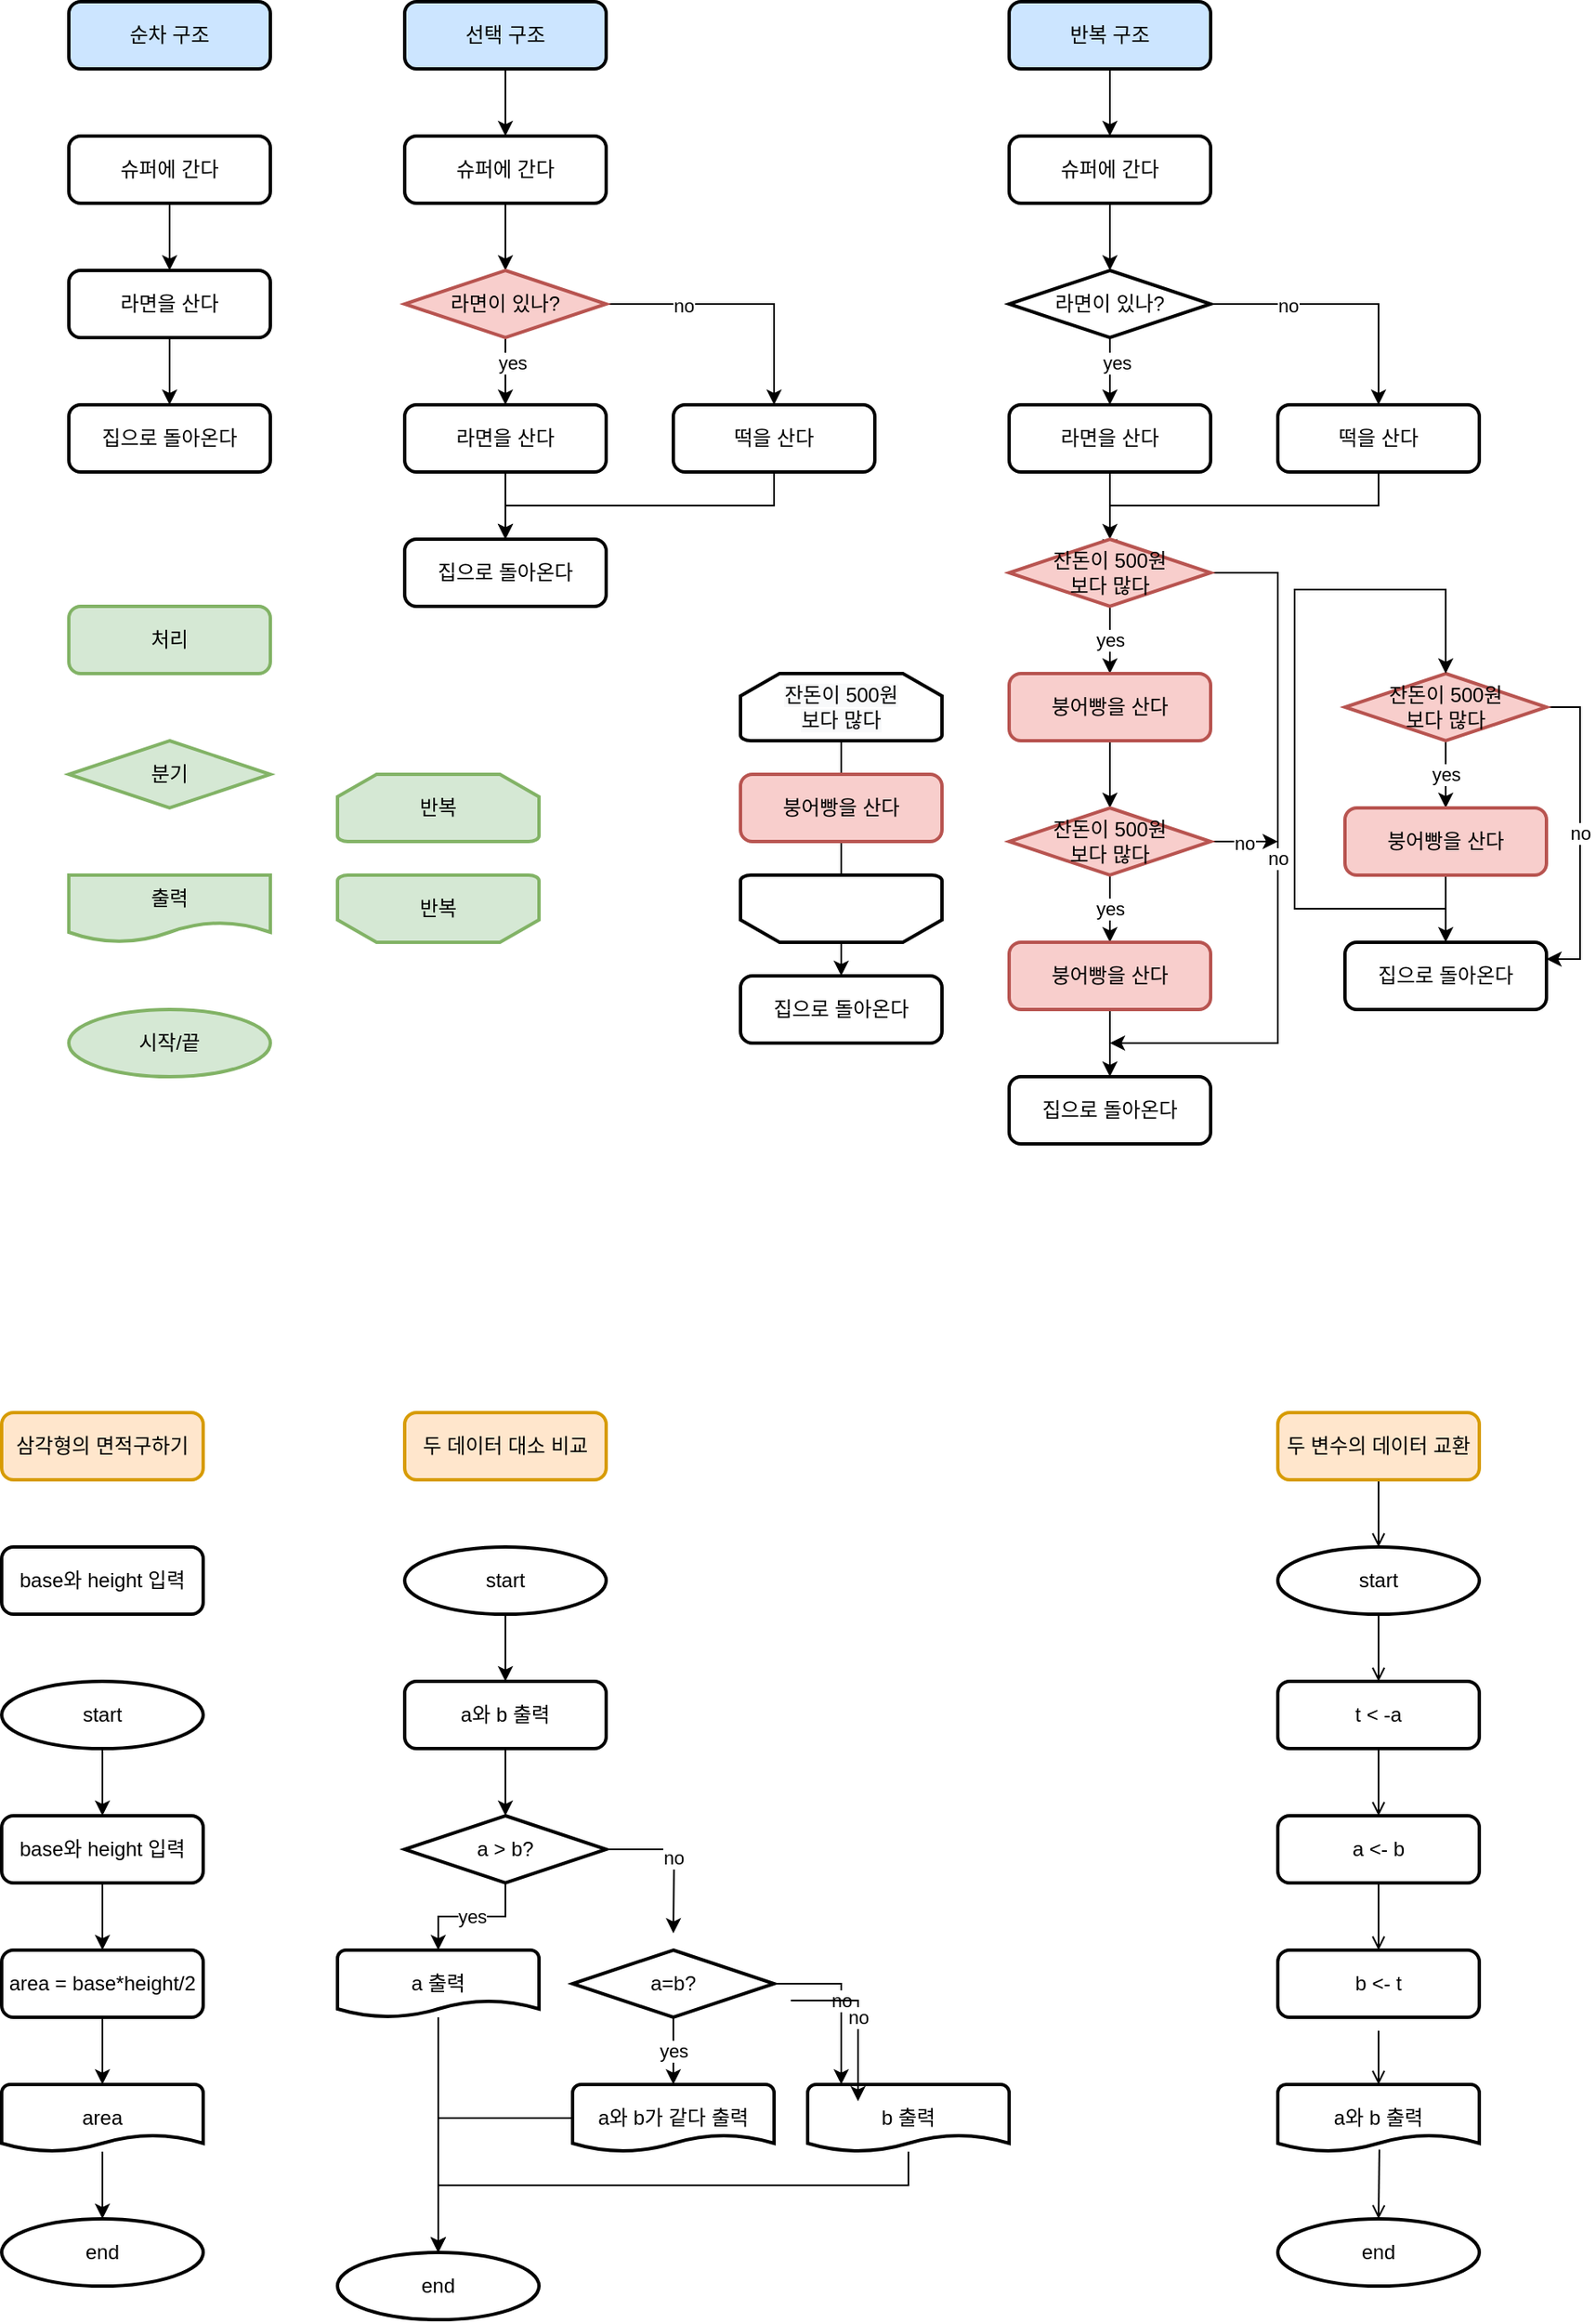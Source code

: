 <mxfile version="16.5.3" type="github">
  <diagram id="IsGRiiZS16t_pL72Zqq2" name="Page-1">
    <mxGraphModel dx="3515" dy="1883" grid="1" gridSize="10" guides="1" tooltips="1" connect="1" arrows="1" fold="1" page="1" pageScale="1" pageWidth="1169" pageHeight="827" math="0" shadow="0">
      <root>
        <mxCell id="0" />
        <mxCell id="1" parent="0" />
        <mxCell id="38eZuB5VC2__nTBsD_uU-4" style="edgeStyle=orthogonalEdgeStyle;rounded=0;orthogonalLoop=1;jettySize=auto;html=1;" parent="1" source="38eZuB5VC2__nTBsD_uU-1" target="38eZuB5VC2__nTBsD_uU-2" edge="1">
          <mxGeometry relative="1" as="geometry" />
        </mxCell>
        <mxCell id="38eZuB5VC2__nTBsD_uU-1" value="슈퍼에 간다" style="rounded=1;whiteSpace=wrap;html=1;absoluteArcSize=1;arcSize=14;strokeWidth=2;" parent="1" vertex="1">
          <mxGeometry x="80" y="120" width="120" height="40" as="geometry" />
        </mxCell>
        <mxCell id="38eZuB5VC2__nTBsD_uU-5" style="edgeStyle=orthogonalEdgeStyle;rounded=0;orthogonalLoop=1;jettySize=auto;html=1;entryX=0.5;entryY=0;entryDx=0;entryDy=0;" parent="1" source="38eZuB5VC2__nTBsD_uU-2" target="38eZuB5VC2__nTBsD_uU-3" edge="1">
          <mxGeometry relative="1" as="geometry" />
        </mxCell>
        <mxCell id="38eZuB5VC2__nTBsD_uU-2" value="라면을 산다" style="rounded=1;whiteSpace=wrap;html=1;absoluteArcSize=1;arcSize=14;strokeWidth=2;" parent="1" vertex="1">
          <mxGeometry x="80" y="200" width="120" height="40" as="geometry" />
        </mxCell>
        <mxCell id="38eZuB5VC2__nTBsD_uU-3" value="집으로 돌아온다" style="rounded=1;whiteSpace=wrap;html=1;absoluteArcSize=1;arcSize=14;strokeWidth=2;" parent="1" vertex="1">
          <mxGeometry x="80" y="280" width="120" height="40" as="geometry" />
        </mxCell>
        <mxCell id="38eZuB5VC2__nTBsD_uU-6" value="순차 구조" style="rounded=1;whiteSpace=wrap;html=1;absoluteArcSize=1;arcSize=14;strokeWidth=2;fillColor=#CCE5FF;" parent="1" vertex="1">
          <mxGeometry x="80" y="40" width="120" height="40" as="geometry" />
        </mxCell>
        <mxCell id="38eZuB5VC2__nTBsD_uU-20" value="" style="edgeStyle=orthogonalEdgeStyle;rounded=0;orthogonalLoop=1;jettySize=auto;html=1;" parent="1" source="38eZuB5VC2__nTBsD_uU-7" target="38eZuB5VC2__nTBsD_uU-15" edge="1">
          <mxGeometry relative="1" as="geometry" />
        </mxCell>
        <mxCell id="38eZuB5VC2__nTBsD_uU-7" value="선택 구조" style="rounded=1;whiteSpace=wrap;html=1;absoluteArcSize=1;arcSize=14;strokeWidth=2;fillColor=#CCE5FF;" parent="1" vertex="1">
          <mxGeometry x="280" y="40" width="120" height="40" as="geometry" />
        </mxCell>
        <mxCell id="38eZuB5VC2__nTBsD_uU-21" value="" style="edgeStyle=orthogonalEdgeStyle;rounded=0;orthogonalLoop=1;jettySize=auto;html=1;" parent="1" source="38eZuB5VC2__nTBsD_uU-15" target="38eZuB5VC2__nTBsD_uU-19" edge="1">
          <mxGeometry relative="1" as="geometry" />
        </mxCell>
        <mxCell id="38eZuB5VC2__nTBsD_uU-15" value="슈퍼에 간다" style="rounded=1;whiteSpace=wrap;html=1;absoluteArcSize=1;arcSize=14;strokeWidth=2;" parent="1" vertex="1">
          <mxGeometry x="280" y="120" width="120" height="40" as="geometry" />
        </mxCell>
        <mxCell id="38eZuB5VC2__nTBsD_uU-16" style="edgeStyle=orthogonalEdgeStyle;rounded=0;orthogonalLoop=1;jettySize=auto;html=1;entryX=0.5;entryY=0;entryDx=0;entryDy=0;" parent="1" source="38eZuB5VC2__nTBsD_uU-17" target="38eZuB5VC2__nTBsD_uU-18" edge="1">
          <mxGeometry relative="1" as="geometry" />
        </mxCell>
        <mxCell id="38eZuB5VC2__nTBsD_uU-17" value="라면을 산다" style="rounded=1;whiteSpace=wrap;html=1;absoluteArcSize=1;arcSize=14;strokeWidth=2;" parent="1" vertex="1">
          <mxGeometry x="280" y="280" width="120" height="40" as="geometry" />
        </mxCell>
        <mxCell id="38eZuB5VC2__nTBsD_uU-18" value="집으로 돌아온다" style="rounded=1;whiteSpace=wrap;html=1;absoluteArcSize=1;arcSize=14;strokeWidth=2;" parent="1" vertex="1">
          <mxGeometry x="280" y="360" width="120" height="40" as="geometry" />
        </mxCell>
        <mxCell id="38eZuB5VC2__nTBsD_uU-22" value="" style="edgeStyle=orthogonalEdgeStyle;rounded=0;orthogonalLoop=1;jettySize=auto;html=1;" parent="1" source="38eZuB5VC2__nTBsD_uU-19" target="38eZuB5VC2__nTBsD_uU-17" edge="1">
          <mxGeometry relative="1" as="geometry" />
        </mxCell>
        <mxCell id="38eZuB5VC2__nTBsD_uU-27" value="yes" style="edgeLabel;html=1;align=center;verticalAlign=middle;resizable=0;points=[];" parent="38eZuB5VC2__nTBsD_uU-22" vertex="1" connectable="0">
          <mxGeometry x="-0.275" y="4" relative="1" as="geometry">
            <mxPoint as="offset" />
          </mxGeometry>
        </mxCell>
        <mxCell id="38eZuB5VC2__nTBsD_uU-25" value="" style="edgeStyle=orthogonalEdgeStyle;rounded=0;orthogonalLoop=1;jettySize=auto;html=1;entryX=0.5;entryY=0;entryDx=0;entryDy=0;" parent="1" source="38eZuB5VC2__nTBsD_uU-19" target="38eZuB5VC2__nTBsD_uU-23" edge="1">
          <mxGeometry relative="1" as="geometry">
            <mxPoint x="500" y="220" as="targetPoint" />
          </mxGeometry>
        </mxCell>
        <mxCell id="38eZuB5VC2__nTBsD_uU-26" value="no" style="edgeLabel;html=1;align=center;verticalAlign=middle;resizable=0;points=[];" parent="38eZuB5VC2__nTBsD_uU-25" vertex="1" connectable="0">
          <mxGeometry x="-0.425" relative="1" as="geometry">
            <mxPoint y="1" as="offset" />
          </mxGeometry>
        </mxCell>
        <mxCell id="38eZuB5VC2__nTBsD_uU-19" value="라면이 있나?" style="strokeWidth=2;html=1;shape=mxgraph.flowchart.decision;whiteSpace=wrap;fillColor=#f8cecc;strokeColor=#b85450;" parent="1" vertex="1">
          <mxGeometry x="280" y="200" width="120" height="40" as="geometry" />
        </mxCell>
        <mxCell id="38eZuB5VC2__nTBsD_uU-28" style="edgeStyle=orthogonalEdgeStyle;rounded=0;orthogonalLoop=1;jettySize=auto;html=1;" parent="1" source="38eZuB5VC2__nTBsD_uU-23" target="38eZuB5VC2__nTBsD_uU-18" edge="1">
          <mxGeometry relative="1" as="geometry">
            <Array as="points">
              <mxPoint x="500" y="340" />
              <mxPoint x="340" y="340" />
            </Array>
          </mxGeometry>
        </mxCell>
        <mxCell id="38eZuB5VC2__nTBsD_uU-23" value="떡을 산다" style="rounded=1;whiteSpace=wrap;html=1;absoluteArcSize=1;arcSize=14;strokeWidth=2;" parent="1" vertex="1">
          <mxGeometry x="440" y="280" width="120" height="40" as="geometry" />
        </mxCell>
        <mxCell id="38eZuB5VC2__nTBsD_uU-30" value="" style="edgeStyle=orthogonalEdgeStyle;rounded=0;orthogonalLoop=1;jettySize=auto;html=1;" parent="1" source="38eZuB5VC2__nTBsD_uU-31" target="38eZuB5VC2__nTBsD_uU-33" edge="1">
          <mxGeometry relative="1" as="geometry" />
        </mxCell>
        <mxCell id="38eZuB5VC2__nTBsD_uU-31" value="반복 구조" style="rounded=1;whiteSpace=wrap;html=1;absoluteArcSize=1;arcSize=14;strokeWidth=2;fillColor=#CCE5FF;" parent="1" vertex="1">
          <mxGeometry x="640" y="40" width="120" height="40" as="geometry" />
        </mxCell>
        <mxCell id="38eZuB5VC2__nTBsD_uU-32" value="" style="edgeStyle=orthogonalEdgeStyle;rounded=0;orthogonalLoop=1;jettySize=auto;html=1;" parent="1" source="38eZuB5VC2__nTBsD_uU-33" target="38eZuB5VC2__nTBsD_uU-41" edge="1">
          <mxGeometry relative="1" as="geometry" />
        </mxCell>
        <mxCell id="38eZuB5VC2__nTBsD_uU-33" value="슈퍼에 간다" style="rounded=1;whiteSpace=wrap;html=1;absoluteArcSize=1;arcSize=14;strokeWidth=2;" parent="1" vertex="1">
          <mxGeometry x="640" y="120" width="120" height="40" as="geometry" />
        </mxCell>
        <mxCell id="38eZuB5VC2__nTBsD_uU-47" value="" style="edgeStyle=orthogonalEdgeStyle;rounded=0;orthogonalLoop=1;jettySize=auto;html=1;" parent="1" source="38eZuB5VC2__nTBsD_uU-35" target="38eZuB5VC2__nTBsD_uU-45" edge="1">
          <mxGeometry relative="1" as="geometry" />
        </mxCell>
        <mxCell id="38eZuB5VC2__nTBsD_uU-35" value="라면을 산다" style="rounded=1;whiteSpace=wrap;html=1;absoluteArcSize=1;arcSize=14;strokeWidth=2;" parent="1" vertex="1">
          <mxGeometry x="640" y="280" width="120" height="40" as="geometry" />
        </mxCell>
        <mxCell id="38eZuB5VC2__nTBsD_uU-37" value="" style="edgeStyle=orthogonalEdgeStyle;rounded=0;orthogonalLoop=1;jettySize=auto;html=1;" parent="1" source="38eZuB5VC2__nTBsD_uU-41" target="38eZuB5VC2__nTBsD_uU-35" edge="1">
          <mxGeometry relative="1" as="geometry" />
        </mxCell>
        <mxCell id="38eZuB5VC2__nTBsD_uU-38" value="yes" style="edgeLabel;html=1;align=center;verticalAlign=middle;resizable=0;points=[];" parent="38eZuB5VC2__nTBsD_uU-37" vertex="1" connectable="0">
          <mxGeometry x="-0.275" y="4" relative="1" as="geometry">
            <mxPoint as="offset" />
          </mxGeometry>
        </mxCell>
        <mxCell id="38eZuB5VC2__nTBsD_uU-39" value="" style="edgeStyle=orthogonalEdgeStyle;rounded=0;orthogonalLoop=1;jettySize=auto;html=1;entryX=0.5;entryY=0;entryDx=0;entryDy=0;" parent="1" source="38eZuB5VC2__nTBsD_uU-41" target="38eZuB5VC2__nTBsD_uU-43" edge="1">
          <mxGeometry relative="1" as="geometry">
            <mxPoint x="860" y="220" as="targetPoint" />
          </mxGeometry>
        </mxCell>
        <mxCell id="38eZuB5VC2__nTBsD_uU-40" value="no" style="edgeLabel;html=1;align=center;verticalAlign=middle;resizable=0;points=[];" parent="38eZuB5VC2__nTBsD_uU-39" vertex="1" connectable="0">
          <mxGeometry x="-0.425" relative="1" as="geometry">
            <mxPoint y="1" as="offset" />
          </mxGeometry>
        </mxCell>
        <mxCell id="38eZuB5VC2__nTBsD_uU-41" value="라면이 있나?" style="strokeWidth=2;html=1;shape=mxgraph.flowchart.decision;whiteSpace=wrap;" parent="1" vertex="1">
          <mxGeometry x="640" y="200" width="120" height="40" as="geometry" />
        </mxCell>
        <mxCell id="38eZuB5VC2__nTBsD_uU-42" style="edgeStyle=orthogonalEdgeStyle;rounded=0;orthogonalLoop=1;jettySize=auto;html=1;" parent="1" source="38eZuB5VC2__nTBsD_uU-43" edge="1">
          <mxGeometry relative="1" as="geometry">
            <Array as="points">
              <mxPoint x="860" y="340" />
              <mxPoint x="700" y="340" />
            </Array>
            <mxPoint x="700" y="369" as="targetPoint" />
          </mxGeometry>
        </mxCell>
        <mxCell id="38eZuB5VC2__nTBsD_uU-43" value="떡을 산다" style="rounded=1;whiteSpace=wrap;html=1;absoluteArcSize=1;arcSize=14;strokeWidth=2;" parent="1" vertex="1">
          <mxGeometry x="800" y="280" width="120" height="40" as="geometry" />
        </mxCell>
        <mxCell id="38eZuB5VC2__nTBsD_uU-50" value="yes" style="edgeStyle=orthogonalEdgeStyle;rounded=0;orthogonalLoop=1;jettySize=auto;html=1;" parent="1" source="38eZuB5VC2__nTBsD_uU-45" target="38eZuB5VC2__nTBsD_uU-48" edge="1">
          <mxGeometry relative="1" as="geometry" />
        </mxCell>
        <mxCell id="38eZuB5VC2__nTBsD_uU-69" value="no" style="edgeStyle=orthogonalEdgeStyle;rounded=0;orthogonalLoop=1;jettySize=auto;html=1;" parent="1" source="38eZuB5VC2__nTBsD_uU-45" edge="1">
          <mxGeometry relative="1" as="geometry">
            <mxPoint x="700" y="660" as="targetPoint" />
            <Array as="points">
              <mxPoint x="800" y="380" />
              <mxPoint x="800" y="660" />
            </Array>
          </mxGeometry>
        </mxCell>
        <mxCell id="38eZuB5VC2__nTBsD_uU-45" value="잔돈이 500원&lt;br&gt;보다 많다" style="strokeWidth=2;html=1;shape=mxgraph.flowchart.decision;whiteSpace=wrap;fillColor=#f8cecc;strokeColor=#b85450;" parent="1" vertex="1">
          <mxGeometry x="640" y="360" width="120" height="40" as="geometry" />
        </mxCell>
        <mxCell id="38eZuB5VC2__nTBsD_uU-61" value="" style="edgeStyle=orthogonalEdgeStyle;rounded=0;orthogonalLoop=1;jettySize=auto;html=1;" parent="1" source="38eZuB5VC2__nTBsD_uU-48" target="38eZuB5VC2__nTBsD_uU-60" edge="1">
          <mxGeometry relative="1" as="geometry" />
        </mxCell>
        <mxCell id="38eZuB5VC2__nTBsD_uU-48" value="붕어빵을 산다" style="rounded=1;whiteSpace=wrap;html=1;absoluteArcSize=1;arcSize=14;strokeWidth=2;fillColor=#f8cecc;strokeColor=#b85450;" parent="1" vertex="1">
          <mxGeometry x="640" y="440" width="120" height="40" as="geometry" />
        </mxCell>
        <mxCell id="38eZuB5VC2__nTBsD_uU-49" value="집으로 돌아온다" style="rounded=1;whiteSpace=wrap;html=1;absoluteArcSize=1;arcSize=14;strokeWidth=2;" parent="1" vertex="1">
          <mxGeometry x="640" y="680" width="120" height="40" as="geometry" />
        </mxCell>
        <mxCell id="38eZuB5VC2__nTBsD_uU-63" value="yes" style="edgeStyle=orthogonalEdgeStyle;rounded=0;orthogonalLoop=1;jettySize=auto;html=1;" parent="1" source="38eZuB5VC2__nTBsD_uU-60" target="38eZuB5VC2__nTBsD_uU-62" edge="1">
          <mxGeometry relative="1" as="geometry" />
        </mxCell>
        <mxCell id="38eZuB5VC2__nTBsD_uU-66" value="no" style="edgeStyle=orthogonalEdgeStyle;rounded=0;orthogonalLoop=1;jettySize=auto;html=1;" parent="1" source="38eZuB5VC2__nTBsD_uU-60" edge="1">
          <mxGeometry relative="1" as="geometry">
            <mxPoint x="800" y="540" as="targetPoint" />
          </mxGeometry>
        </mxCell>
        <mxCell id="38eZuB5VC2__nTBsD_uU-60" value="잔돈이 500원&lt;br&gt;보다 많다" style="strokeWidth=2;html=1;shape=mxgraph.flowchart.decision;whiteSpace=wrap;fillColor=#f8cecc;strokeColor=#b85450;" parent="1" vertex="1">
          <mxGeometry x="640" y="520" width="120" height="40" as="geometry" />
        </mxCell>
        <mxCell id="38eZuB5VC2__nTBsD_uU-64" value="" style="edgeStyle=orthogonalEdgeStyle;rounded=0;orthogonalLoop=1;jettySize=auto;html=1;" parent="1" source="38eZuB5VC2__nTBsD_uU-62" target="38eZuB5VC2__nTBsD_uU-49" edge="1">
          <mxGeometry relative="1" as="geometry" />
        </mxCell>
        <mxCell id="38eZuB5VC2__nTBsD_uU-62" value="붕어빵을 산다" style="rounded=1;whiteSpace=wrap;html=1;absoluteArcSize=1;arcSize=14;strokeWidth=2;fillColor=#f8cecc;strokeColor=#b85450;" parent="1" vertex="1">
          <mxGeometry x="640" y="600" width="120" height="40" as="geometry" />
        </mxCell>
        <mxCell id="38eZuB5VC2__nTBsD_uU-74" value="no" style="edgeStyle=orthogonalEdgeStyle;rounded=0;orthogonalLoop=1;jettySize=auto;html=1;entryX=1;entryY=0.25;entryDx=0;entryDy=0;" parent="1" source="38eZuB5VC2__nTBsD_uU-70" target="38eZuB5VC2__nTBsD_uU-72" edge="1">
          <mxGeometry relative="1" as="geometry">
            <Array as="points">
              <mxPoint x="980" y="460" />
              <mxPoint x="980" y="610" />
            </Array>
          </mxGeometry>
        </mxCell>
        <mxCell id="38eZuB5VC2__nTBsD_uU-75" value="yes" style="edgeStyle=orthogonalEdgeStyle;rounded=0;orthogonalLoop=1;jettySize=auto;html=1;" parent="1" source="38eZuB5VC2__nTBsD_uU-70" target="38eZuB5VC2__nTBsD_uU-71" edge="1">
          <mxGeometry relative="1" as="geometry" />
        </mxCell>
        <mxCell id="38eZuB5VC2__nTBsD_uU-70" value="잔돈이 500원&lt;br&gt;보다 많다" style="strokeWidth=2;html=1;shape=mxgraph.flowchart.decision;whiteSpace=wrap;fillColor=#f8cecc;strokeColor=#b85450;" parent="1" vertex="1">
          <mxGeometry x="840" y="440" width="120" height="40" as="geometry" />
        </mxCell>
        <mxCell id="38eZuB5VC2__nTBsD_uU-73" style="edgeStyle=orthogonalEdgeStyle;rounded=0;orthogonalLoop=1;jettySize=auto;html=1;exitX=0.5;exitY=1;exitDx=0;exitDy=0;entryX=0.5;entryY=0;entryDx=0;entryDy=0;entryPerimeter=0;" parent="1" source="38eZuB5VC2__nTBsD_uU-71" target="38eZuB5VC2__nTBsD_uU-70" edge="1">
          <mxGeometry relative="1" as="geometry">
            <mxPoint x="910" y="430" as="targetPoint" />
            <Array as="points">
              <mxPoint x="900" y="580" />
              <mxPoint x="810" y="580" />
              <mxPoint x="810" y="390" />
              <mxPoint x="900" y="390" />
            </Array>
          </mxGeometry>
        </mxCell>
        <mxCell id="38eZuB5VC2__nTBsD_uU-77" value="" style="edgeStyle=orthogonalEdgeStyle;rounded=0;orthogonalLoop=1;jettySize=auto;html=1;" parent="1" source="38eZuB5VC2__nTBsD_uU-71" target="38eZuB5VC2__nTBsD_uU-72" edge="1">
          <mxGeometry relative="1" as="geometry" />
        </mxCell>
        <mxCell id="38eZuB5VC2__nTBsD_uU-71" value="붕어빵을 산다" style="rounded=1;whiteSpace=wrap;html=1;absoluteArcSize=1;arcSize=14;strokeWidth=2;fillColor=#f8cecc;strokeColor=#b85450;" parent="1" vertex="1">
          <mxGeometry x="840" y="520" width="120" height="40" as="geometry" />
        </mxCell>
        <mxCell id="38eZuB5VC2__nTBsD_uU-72" value="집으로 돌아온다" style="rounded=1;whiteSpace=wrap;html=1;absoluteArcSize=1;arcSize=14;strokeWidth=2;" parent="1" vertex="1">
          <mxGeometry x="840" y="600" width="120" height="40" as="geometry" />
        </mxCell>
        <mxCell id="38eZuB5VC2__nTBsD_uU-82" style="edgeStyle=orthogonalEdgeStyle;rounded=0;orthogonalLoop=1;jettySize=auto;html=1;" parent="1" source="38eZuB5VC2__nTBsD_uU-78" target="38eZuB5VC2__nTBsD_uU-81" edge="1">
          <mxGeometry relative="1" as="geometry" />
        </mxCell>
        <mxCell id="38eZuB5VC2__nTBsD_uU-78" value="&lt;meta charset=&quot;utf-8&quot;&gt;&lt;span style=&quot;color: rgb(0, 0, 0); font-family: helvetica; font-size: 12px; font-style: normal; font-weight: 400; letter-spacing: normal; text-align: center; text-indent: 0px; text-transform: none; word-spacing: 0px; background-color: rgb(248, 249, 250); display: inline; float: none;&quot;&gt;잔돈이 500원&lt;/span&gt;&lt;br style=&quot;color: rgb(0, 0, 0); font-family: helvetica; font-size: 12px; font-style: normal; font-weight: 400; letter-spacing: normal; text-align: center; text-indent: 0px; text-transform: none; word-spacing: 0px; background-color: rgb(248, 249, 250);&quot;&gt;&lt;span style=&quot;color: rgb(0, 0, 0); font-family: helvetica; font-size: 12px; font-style: normal; font-weight: 400; letter-spacing: normal; text-align: center; text-indent: 0px; text-transform: none; word-spacing: 0px; background-color: rgb(248, 249, 250); display: inline; float: none;&quot;&gt;보다 많다&lt;/span&gt;" style="strokeWidth=2;html=1;shape=mxgraph.flowchart.loop_limit;whiteSpace=wrap;fillColor=#FFFFFF;" parent="1" vertex="1">
          <mxGeometry x="480" y="440" width="120" height="40" as="geometry" />
        </mxCell>
        <mxCell id="38eZuB5VC2__nTBsD_uU-79" value="" style="strokeWidth=2;html=1;shape=mxgraph.flowchart.loop_limit;whiteSpace=wrap;fillColor=#FFFFFF;direction=west;" parent="1" vertex="1">
          <mxGeometry x="480" y="560" width="120" height="40" as="geometry" />
        </mxCell>
        <mxCell id="38eZuB5VC2__nTBsD_uU-80" value="붕어빵을 산다" style="rounded=1;whiteSpace=wrap;html=1;absoluteArcSize=1;arcSize=14;strokeWidth=2;fillColor=#f8cecc;strokeColor=#b85450;" parent="1" vertex="1">
          <mxGeometry x="480" y="500" width="120" height="40" as="geometry" />
        </mxCell>
        <mxCell id="38eZuB5VC2__nTBsD_uU-81" value="집으로 돌아온다" style="rounded=1;whiteSpace=wrap;html=1;absoluteArcSize=1;arcSize=14;strokeWidth=2;" parent="1" vertex="1">
          <mxGeometry x="480" y="620" width="120" height="40" as="geometry" />
        </mxCell>
        <mxCell id="38eZuB5VC2__nTBsD_uU-83" value="처리" style="rounded=1;whiteSpace=wrap;html=1;absoluteArcSize=1;arcSize=14;strokeWidth=2;fillColor=#d5e8d4;strokeColor=#82b366;" parent="1" vertex="1">
          <mxGeometry x="80" y="400" width="120" height="40" as="geometry" />
        </mxCell>
        <mxCell id="38eZuB5VC2__nTBsD_uU-84" value="&lt;font face=&quot;helvetica&quot;&gt;반복&lt;/font&gt;" style="strokeWidth=2;html=1;shape=mxgraph.flowchart.loop_limit;whiteSpace=wrap;fillColor=#d5e8d4;strokeColor=#82b366;" parent="1" vertex="1">
          <mxGeometry x="240" y="500" width="120" height="40" as="geometry" />
        </mxCell>
        <mxCell id="38eZuB5VC2__nTBsD_uU-85" value="분기" style="strokeWidth=2;html=1;shape=mxgraph.flowchart.decision;whiteSpace=wrap;fillColor=#d5e8d4;strokeColor=#82b366;" parent="1" vertex="1">
          <mxGeometry x="80" y="480" width="120" height="40" as="geometry" />
        </mxCell>
        <mxCell id="38eZuB5VC2__nTBsD_uU-86" value="출력" style="shape=document;whiteSpace=wrap;html=1;boundedLbl=1;strokeColor=#82b366;fillColor=#d5e8d4;strokeWidth=2;" parent="1" vertex="1">
          <mxGeometry x="80" y="560" width="120" height="40" as="geometry" />
        </mxCell>
        <mxCell id="38eZuB5VC2__nTBsD_uU-87" value="시작/끝" style="ellipse;whiteSpace=wrap;html=1;strokeColor=#82b366;strokeWidth=2;fillColor=#d5e8d4;" parent="1" vertex="1">
          <mxGeometry x="80" y="640" width="120" height="40" as="geometry" />
        </mxCell>
        <mxCell id="38eZuB5VC2__nTBsD_uU-88" value="&lt;font face=&quot;helvetica&quot;&gt;반복&lt;/font&gt;" style="strokeWidth=2;html=1;shape=mxgraph.flowchart.loop_limit;whiteSpace=wrap;fillColor=#d5e8d4;strokeColor=#82b366;direction=west;" parent="1" vertex="1">
          <mxGeometry x="240" y="560" width="120" height="40" as="geometry" />
        </mxCell>
        <mxCell id="Lt2TDRPBglZfImKO7pkN-1" value="" style="edgeStyle=orthogonalEdgeStyle;rounded=0;orthogonalLoop=1;jettySize=auto;html=1;" parent="1" source="Lt2TDRPBglZfImKO7pkN-2" target="Lt2TDRPBglZfImKO7pkN-4" edge="1">
          <mxGeometry relative="1" as="geometry" />
        </mxCell>
        <mxCell id="Lt2TDRPBglZfImKO7pkN-2" value="start" style="strokeWidth=2;html=1;shape=mxgraph.flowchart.start_2;whiteSpace=wrap;" parent="1" vertex="1">
          <mxGeometry x="40" y="1040" width="120" height="40" as="geometry" />
        </mxCell>
        <mxCell id="Lt2TDRPBglZfImKO7pkN-3" value="" style="edgeStyle=orthogonalEdgeStyle;rounded=0;orthogonalLoop=1;jettySize=auto;html=1;" parent="1" source="Lt2TDRPBglZfImKO7pkN-4" target="Lt2TDRPBglZfImKO7pkN-6" edge="1">
          <mxGeometry relative="1" as="geometry" />
        </mxCell>
        <mxCell id="Lt2TDRPBglZfImKO7pkN-4" value="base와 height 입력" style="rounded=1;whiteSpace=wrap;html=1;absoluteArcSize=1;arcSize=14;strokeWidth=2;" parent="1" vertex="1">
          <mxGeometry x="40" y="1120" width="120" height="40" as="geometry" />
        </mxCell>
        <mxCell id="Lt2TDRPBglZfImKO7pkN-5" value="" style="edgeStyle=orthogonalEdgeStyle;rounded=0;orthogonalLoop=1;jettySize=auto;html=1;" parent="1" source="Lt2TDRPBglZfImKO7pkN-6" target="Lt2TDRPBglZfImKO7pkN-8" edge="1">
          <mxGeometry relative="1" as="geometry" />
        </mxCell>
        <mxCell id="Lt2TDRPBglZfImKO7pkN-6" value="area = base*height/2" style="rounded=1;whiteSpace=wrap;html=1;absoluteArcSize=1;arcSize=14;strokeWidth=2;" parent="1" vertex="1">
          <mxGeometry x="40" y="1200" width="120" height="40" as="geometry" />
        </mxCell>
        <mxCell id="Lt2TDRPBglZfImKO7pkN-7" value="" style="edgeStyle=orthogonalEdgeStyle;rounded=0;orthogonalLoop=1;jettySize=auto;html=1;" parent="1" source="Lt2TDRPBglZfImKO7pkN-8" target="Lt2TDRPBglZfImKO7pkN-9" edge="1">
          <mxGeometry relative="1" as="geometry" />
        </mxCell>
        <mxCell id="Lt2TDRPBglZfImKO7pkN-8" value="area" style="strokeWidth=2;html=1;shape=mxgraph.flowchart.document2;whiteSpace=wrap;size=0.25;" parent="1" vertex="1">
          <mxGeometry x="40" y="1280" width="120" height="40" as="geometry" />
        </mxCell>
        <mxCell id="Lt2TDRPBglZfImKO7pkN-9" value="end" style="strokeWidth=2;html=1;shape=mxgraph.flowchart.start_2;whiteSpace=wrap;" parent="1" vertex="1">
          <mxGeometry x="40" y="1360" width="120" height="40" as="geometry" />
        </mxCell>
        <mxCell id="Lt2TDRPBglZfImKO7pkN-10" value="base와 height 입력" style="rounded=1;whiteSpace=wrap;html=1;absoluteArcSize=1;arcSize=14;strokeWidth=2;" parent="1" vertex="1">
          <mxGeometry x="40" y="960" width="120" height="40" as="geometry" />
        </mxCell>
        <mxCell id="Lt2TDRPBglZfImKO7pkN-11" value="삼각형의 면적구하기" style="rounded=1;whiteSpace=wrap;html=1;absoluteArcSize=1;arcSize=14;strokeWidth=2;fillColor=#ffe6cc;strokeColor=#d79b00;" parent="1" vertex="1">
          <mxGeometry x="40" y="880" width="120" height="40" as="geometry" />
        </mxCell>
        <mxCell id="Lt2TDRPBglZfImKO7pkN-19" value="" style="edgeStyle=orthogonalEdgeStyle;rounded=0;orthogonalLoop=1;jettySize=auto;html=1;" parent="1" source="Lt2TDRPBglZfImKO7pkN-13" target="Lt2TDRPBglZfImKO7pkN-14" edge="1">
          <mxGeometry relative="1" as="geometry" />
        </mxCell>
        <mxCell id="Lt2TDRPBglZfImKO7pkN-13" value="a와 b 출력" style="rounded=1;whiteSpace=wrap;html=1;absoluteArcSize=1;arcSize=14;strokeWidth=2;" parent="1" vertex="1">
          <mxGeometry x="280" y="1040" width="120" height="40" as="geometry" />
        </mxCell>
        <mxCell id="Lt2TDRPBglZfImKO7pkN-21" value="yes" style="edgeStyle=orthogonalEdgeStyle;rounded=0;orthogonalLoop=1;jettySize=auto;html=1;" parent="1" source="Lt2TDRPBglZfImKO7pkN-14" target="Lt2TDRPBglZfImKO7pkN-15" edge="1">
          <mxGeometry relative="1" as="geometry" />
        </mxCell>
        <mxCell id="Lt2TDRPBglZfImKO7pkN-23" value="no" style="edgeStyle=orthogonalEdgeStyle;rounded=0;orthogonalLoop=1;jettySize=auto;html=1;" parent="1" source="Lt2TDRPBglZfImKO7pkN-14" edge="1">
          <mxGeometry relative="1" as="geometry">
            <mxPoint x="440" y="1190" as="targetPoint" />
          </mxGeometry>
        </mxCell>
        <mxCell id="Lt2TDRPBglZfImKO7pkN-14" value="a &amp;gt; b?" style="strokeWidth=2;html=1;shape=mxgraph.flowchart.decision;whiteSpace=wrap;" parent="1" vertex="1">
          <mxGeometry x="280" y="1120" width="120" height="40" as="geometry" />
        </mxCell>
        <mxCell id="Lt2TDRPBglZfImKO7pkN-24" value="" style="edgeStyle=orthogonalEdgeStyle;rounded=0;orthogonalLoop=1;jettySize=auto;html=1;" parent="1" source="Lt2TDRPBglZfImKO7pkN-15" target="Lt2TDRPBglZfImKO7pkN-20" edge="1">
          <mxGeometry relative="1" as="geometry" />
        </mxCell>
        <mxCell id="Lt2TDRPBglZfImKO7pkN-15" value="a 출력" style="strokeWidth=2;html=1;shape=mxgraph.flowchart.document2;whiteSpace=wrap;size=0.25;" parent="1" vertex="1">
          <mxGeometry x="240" y="1200" width="120" height="40" as="geometry" />
        </mxCell>
        <mxCell id="Lt2TDRPBglZfImKO7pkN-32" style="edgeStyle=orthogonalEdgeStyle;rounded=0;orthogonalLoop=1;jettySize=auto;html=1;" parent="1" source="Lt2TDRPBglZfImKO7pkN-16" target="Lt2TDRPBglZfImKO7pkN-20" edge="1">
          <mxGeometry relative="1" as="geometry" />
        </mxCell>
        <mxCell id="Lt2TDRPBglZfImKO7pkN-16" value="a와 b가 같다 출력" style="strokeWidth=2;html=1;shape=mxgraph.flowchart.document2;whiteSpace=wrap;size=0.25;" parent="1" vertex="1">
          <mxGeometry x="380" y="1280" width="120" height="40" as="geometry" />
        </mxCell>
        <mxCell id="Lt2TDRPBglZfImKO7pkN-33" style="edgeStyle=orthogonalEdgeStyle;rounded=0;orthogonalLoop=1;jettySize=auto;html=1;" parent="1" source="Lt2TDRPBglZfImKO7pkN-18" edge="1">
          <mxGeometry relative="1" as="geometry">
            <mxPoint x="300" y="1380" as="targetPoint" />
            <Array as="points">
              <mxPoint x="580" y="1340" />
              <mxPoint x="300" y="1340" />
            </Array>
          </mxGeometry>
        </mxCell>
        <mxCell id="Lt2TDRPBglZfImKO7pkN-18" value="b 출력" style="strokeWidth=2;html=1;shape=mxgraph.flowchart.document2;whiteSpace=wrap;size=0.25;" parent="1" vertex="1">
          <mxGeometry x="520" y="1280" width="120" height="40" as="geometry" />
        </mxCell>
        <mxCell id="Lt2TDRPBglZfImKO7pkN-20" value="end" style="strokeWidth=2;html=1;shape=mxgraph.flowchart.start_2;whiteSpace=wrap;" parent="1" vertex="1">
          <mxGeometry x="240" y="1380" width="120" height="40" as="geometry" />
        </mxCell>
        <mxCell id="Lt2TDRPBglZfImKO7pkN-26" value="" style="edgeStyle=orthogonalEdgeStyle;rounded=0;orthogonalLoop=1;jettySize=auto;html=1;" parent="1" source="Lt2TDRPBglZfImKO7pkN-25" target="Lt2TDRPBglZfImKO7pkN-13" edge="1">
          <mxGeometry relative="1" as="geometry" />
        </mxCell>
        <mxCell id="Lt2TDRPBglZfImKO7pkN-25" value="start" style="strokeWidth=2;html=1;shape=mxgraph.flowchart.start_2;whiteSpace=wrap;" parent="1" vertex="1">
          <mxGeometry x="280" y="960" width="120" height="40" as="geometry" />
        </mxCell>
        <mxCell id="Lt2TDRPBglZfImKO7pkN-30" value="yes" style="edgeStyle=orthogonalEdgeStyle;rounded=0;orthogonalLoop=1;jettySize=auto;html=1;" parent="1" source="Lt2TDRPBglZfImKO7pkN-28" target="Lt2TDRPBglZfImKO7pkN-16" edge="1">
          <mxGeometry relative="1" as="geometry" />
        </mxCell>
        <mxCell id="Lt2TDRPBglZfImKO7pkN-31" value="no" style="edgeStyle=orthogonalEdgeStyle;rounded=0;orthogonalLoop=1;jettySize=auto;html=1;" parent="1" source="Lt2TDRPBglZfImKO7pkN-28" target="Lt2TDRPBglZfImKO7pkN-18" edge="1">
          <mxGeometry relative="1" as="geometry">
            <Array as="points">
              <mxPoint x="540" y="1220" />
            </Array>
          </mxGeometry>
        </mxCell>
        <mxCell id="Lt2TDRPBglZfImKO7pkN-28" value="a=b?" style="strokeWidth=2;html=1;shape=mxgraph.flowchart.decision;whiteSpace=wrap;" parent="1" vertex="1">
          <mxGeometry x="380" y="1200" width="120" height="40" as="geometry" />
        </mxCell>
        <mxCell id="Lt2TDRPBglZfImKO7pkN-34" value="두 데이터 대소 비교" style="rounded=1;whiteSpace=wrap;html=1;absoluteArcSize=1;arcSize=14;strokeWidth=2;fillColor=#ffe6cc;strokeColor=#d79b00;" parent="1" vertex="1">
          <mxGeometry x="280" y="880" width="120" height="40" as="geometry" />
        </mxCell>
        <mxCell id="VSYVB1WFv9FEFQmhB2GY-23" style="edgeStyle=none;curved=1;rounded=0;orthogonalLoop=1;jettySize=auto;html=1;exitX=0.5;exitY=1;exitDx=0;exitDy=0;entryX=0.5;entryY=0;entryDx=0;entryDy=0;entryPerimeter=0;endArrow=open;sourcePerimeterSpacing=8;targetPerimeterSpacing=8;" edge="1" parent="1" source="VSYVB1WFv9FEFQmhB2GY-1" target="VSYVB1WFv9FEFQmhB2GY-2">
          <mxGeometry relative="1" as="geometry" />
        </mxCell>
        <mxCell id="VSYVB1WFv9FEFQmhB2GY-1" value="두 변수의 데이터 교환" style="rounded=1;whiteSpace=wrap;html=1;absoluteArcSize=1;arcSize=14;strokeWidth=2;fillColor=#ffe6cc;strokeColor=#d79b00;" vertex="1" parent="1">
          <mxGeometry x="800" y="880" width="120" height="40" as="geometry" />
        </mxCell>
        <mxCell id="VSYVB1WFv9FEFQmhB2GY-24" style="edgeStyle=none;curved=1;rounded=0;orthogonalLoop=1;jettySize=auto;html=1;exitX=0.5;exitY=1;exitDx=0;exitDy=0;exitPerimeter=0;entryX=0.5;entryY=0;entryDx=0;entryDy=0;endArrow=open;sourcePerimeterSpacing=8;targetPerimeterSpacing=8;" edge="1" parent="1" source="VSYVB1WFv9FEFQmhB2GY-2" target="VSYVB1WFv9FEFQmhB2GY-3">
          <mxGeometry relative="1" as="geometry" />
        </mxCell>
        <mxCell id="VSYVB1WFv9FEFQmhB2GY-2" value="start" style="strokeWidth=2;html=1;shape=mxgraph.flowchart.start_2;whiteSpace=wrap;" vertex="1" parent="1">
          <mxGeometry x="800" y="960" width="120" height="40" as="geometry" />
        </mxCell>
        <mxCell id="VSYVB1WFv9FEFQmhB2GY-25" style="edgeStyle=none;curved=1;rounded=0;orthogonalLoop=1;jettySize=auto;html=1;exitX=0.5;exitY=1;exitDx=0;exitDy=0;entryX=0.5;entryY=0;entryDx=0;entryDy=0;endArrow=open;sourcePerimeterSpacing=8;targetPerimeterSpacing=8;" edge="1" parent="1" source="VSYVB1WFv9FEFQmhB2GY-3" target="VSYVB1WFv9FEFQmhB2GY-4">
          <mxGeometry relative="1" as="geometry" />
        </mxCell>
        <mxCell id="VSYVB1WFv9FEFQmhB2GY-3" value="t &amp;lt; -a" style="rounded=1;whiteSpace=wrap;html=1;absoluteArcSize=1;arcSize=14;strokeWidth=2;" vertex="1" parent="1">
          <mxGeometry x="800" y="1040" width="120" height="40" as="geometry" />
        </mxCell>
        <mxCell id="VSYVB1WFv9FEFQmhB2GY-26" style="edgeStyle=none;curved=1;rounded=0;orthogonalLoop=1;jettySize=auto;html=1;exitX=0.5;exitY=1;exitDx=0;exitDy=0;endArrow=open;sourcePerimeterSpacing=8;targetPerimeterSpacing=8;entryX=0.5;entryY=0;entryDx=0;entryDy=0;" edge="1" parent="1" source="VSYVB1WFv9FEFQmhB2GY-4" target="VSYVB1WFv9FEFQmhB2GY-5">
          <mxGeometry relative="1" as="geometry" />
        </mxCell>
        <mxCell id="VSYVB1WFv9FEFQmhB2GY-4" value="a &amp;lt;- b" style="rounded=1;whiteSpace=wrap;html=1;absoluteArcSize=1;arcSize=14;strokeWidth=2;" vertex="1" parent="1">
          <mxGeometry x="800" y="1120" width="120" height="40" as="geometry" />
        </mxCell>
        <mxCell id="VSYVB1WFv9FEFQmhB2GY-27" style="edgeStyle=none;curved=1;rounded=0;orthogonalLoop=1;jettySize=auto;html=1;entryX=0.5;entryY=0;entryDx=0;entryDy=0;entryPerimeter=0;endArrow=open;sourcePerimeterSpacing=8;targetPerimeterSpacing=8;" edge="1" parent="1" source="VSYVB1WFv9FEFQmhB2GY-5" target="VSYVB1WFv9FEFQmhB2GY-6">
          <mxGeometry relative="1" as="geometry" />
        </mxCell>
        <mxCell id="VSYVB1WFv9FEFQmhB2GY-5" value="b &amp;lt;- t" style="rounded=1;whiteSpace=wrap;html=1;absoluteArcSize=1;arcSize=14;strokeWidth=2;" vertex="1" parent="1">
          <mxGeometry x="800" y="1200" width="120" height="40" as="geometry" />
        </mxCell>
        <mxCell id="VSYVB1WFv9FEFQmhB2GY-28" style="edgeStyle=none;curved=1;rounded=0;orthogonalLoop=1;jettySize=auto;html=1;entryX=0.5;entryY=0;entryDx=0;entryDy=0;entryPerimeter=0;endArrow=open;sourcePerimeterSpacing=8;targetPerimeterSpacing=8;exitX=0.504;exitY=0.968;exitDx=0;exitDy=0;exitPerimeter=0;" edge="1" parent="1" source="VSYVB1WFv9FEFQmhB2GY-6" target="VSYVB1WFv9FEFQmhB2GY-7">
          <mxGeometry relative="1" as="geometry" />
        </mxCell>
        <mxCell id="VSYVB1WFv9FEFQmhB2GY-6" value="a와 b 출력" style="strokeWidth=2;html=1;shape=mxgraph.flowchart.document2;whiteSpace=wrap;size=0.25;" vertex="1" parent="1">
          <mxGeometry x="800" y="1280" width="120" height="40" as="geometry" />
        </mxCell>
        <mxCell id="VSYVB1WFv9FEFQmhB2GY-7" value="end" style="strokeWidth=2;html=1;shape=mxgraph.flowchart.start_2;whiteSpace=wrap;" vertex="1" parent="1">
          <mxGeometry x="800" y="1360" width="120" height="40" as="geometry" />
        </mxCell>
        <mxCell id="VSYVB1WFv9FEFQmhB2GY-19" value="no" style="edgeStyle=orthogonalEdgeStyle;rounded=0;orthogonalLoop=1;jettySize=auto;html=1;" edge="1" parent="1">
          <mxGeometry relative="1" as="geometry">
            <Array as="points">
              <mxPoint x="550" y="1230" />
            </Array>
            <mxPoint x="510" y="1230.0" as="sourcePoint" />
            <mxPoint x="550" y="1290" as="targetPoint" />
          </mxGeometry>
        </mxCell>
      </root>
    </mxGraphModel>
  </diagram>
</mxfile>
